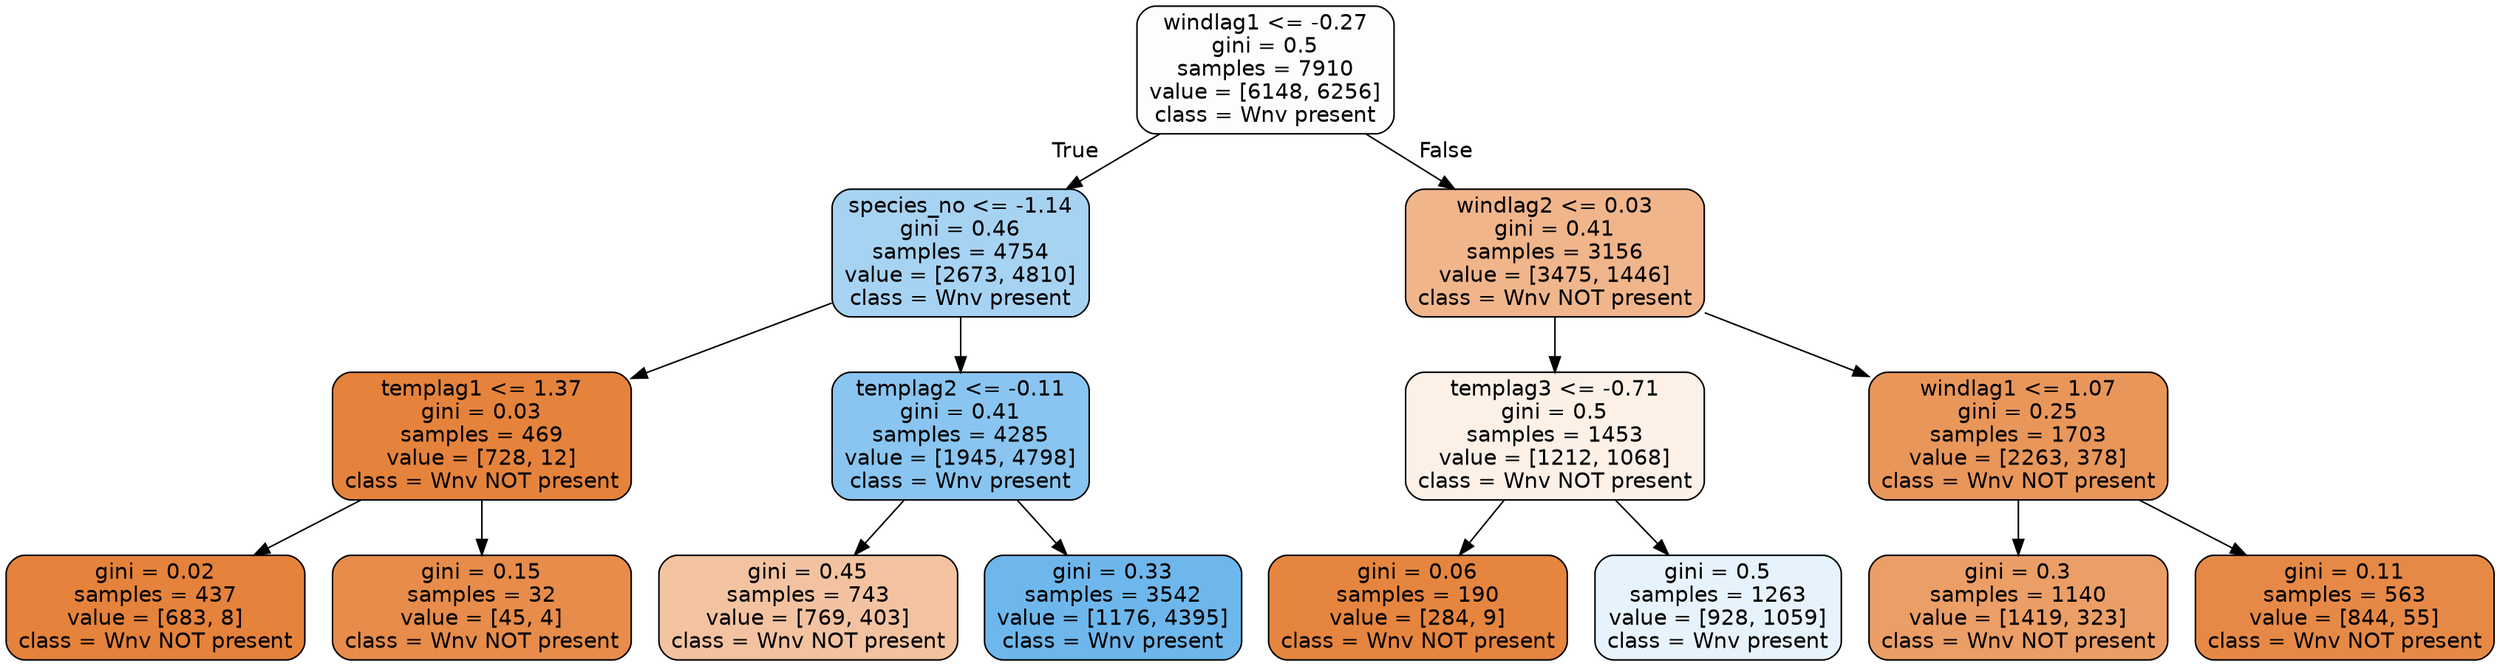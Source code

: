 digraph Tree {
node [shape=box, style="filled, rounded", color="black", fontname=helvetica] ;
edge [fontname=helvetica] ;
0 [label="windlag1 <= -0.27\ngini = 0.5\nsamples = 7910\nvalue = [6148, 6256]\nclass = Wnv present", fillcolor="#fcfdff"] ;
1 [label="species_no <= -1.14\ngini = 0.46\nsamples = 4754\nvalue = [2673, 4810]\nclass = Wnv present", fillcolor="#a7d3f3"] ;
0 -> 1 [labeldistance=2.5, labelangle=45, headlabel="True"] ;
2 [label="templag1 <= 1.37\ngini = 0.03\nsamples = 469\nvalue = [728, 12]\nclass = Wnv NOT present", fillcolor="#e5833c"] ;
1 -> 2 ;
3 [label="gini = 0.02\nsamples = 437\nvalue = [683, 8]\nclass = Wnv NOT present", fillcolor="#e5823b"] ;
2 -> 3 ;
4 [label="gini = 0.15\nsamples = 32\nvalue = [45, 4]\nclass = Wnv NOT present", fillcolor="#e78c4b"] ;
2 -> 4 ;
5 [label="templag2 <= -0.11\ngini = 0.41\nsamples = 4285\nvalue = [1945, 4798]\nclass = Wnv present", fillcolor="#89c5f0"] ;
1 -> 5 ;
6 [label="gini = 0.45\nsamples = 743\nvalue = [769, 403]\nclass = Wnv NOT present", fillcolor="#f3c3a1"] ;
5 -> 6 ;
7 [label="gini = 0.33\nsamples = 3542\nvalue = [1176, 4395]\nclass = Wnv present", fillcolor="#6eb7ec"] ;
5 -> 7 ;
8 [label="windlag2 <= 0.03\ngini = 0.41\nsamples = 3156\nvalue = [3475, 1446]\nclass = Wnv NOT present", fillcolor="#f0b58b"] ;
0 -> 8 [labeldistance=2.5, labelangle=-45, headlabel="False"] ;
9 [label="templag3 <= -0.71\ngini = 0.5\nsamples = 1453\nvalue = [1212, 1068]\nclass = Wnv NOT present", fillcolor="#fcf0e7"] ;
8 -> 9 ;
10 [label="gini = 0.06\nsamples = 190\nvalue = [284, 9]\nclass = Wnv NOT present", fillcolor="#e6853f"] ;
9 -> 10 ;
11 [label="gini = 0.5\nsamples = 1263\nvalue = [928, 1059]\nclass = Wnv present", fillcolor="#e7f3fc"] ;
9 -> 11 ;
12 [label="windlag1 <= 1.07\ngini = 0.25\nsamples = 1703\nvalue = [2263, 378]\nclass = Wnv NOT present", fillcolor="#e9965a"] ;
8 -> 12 ;
13 [label="gini = 0.3\nsamples = 1140\nvalue = [1419, 323]\nclass = Wnv NOT present", fillcolor="#eb9e66"] ;
12 -> 13 ;
14 [label="gini = 0.11\nsamples = 563\nvalue = [844, 55]\nclass = Wnv NOT present", fillcolor="#e78946"] ;
12 -> 14 ;
}